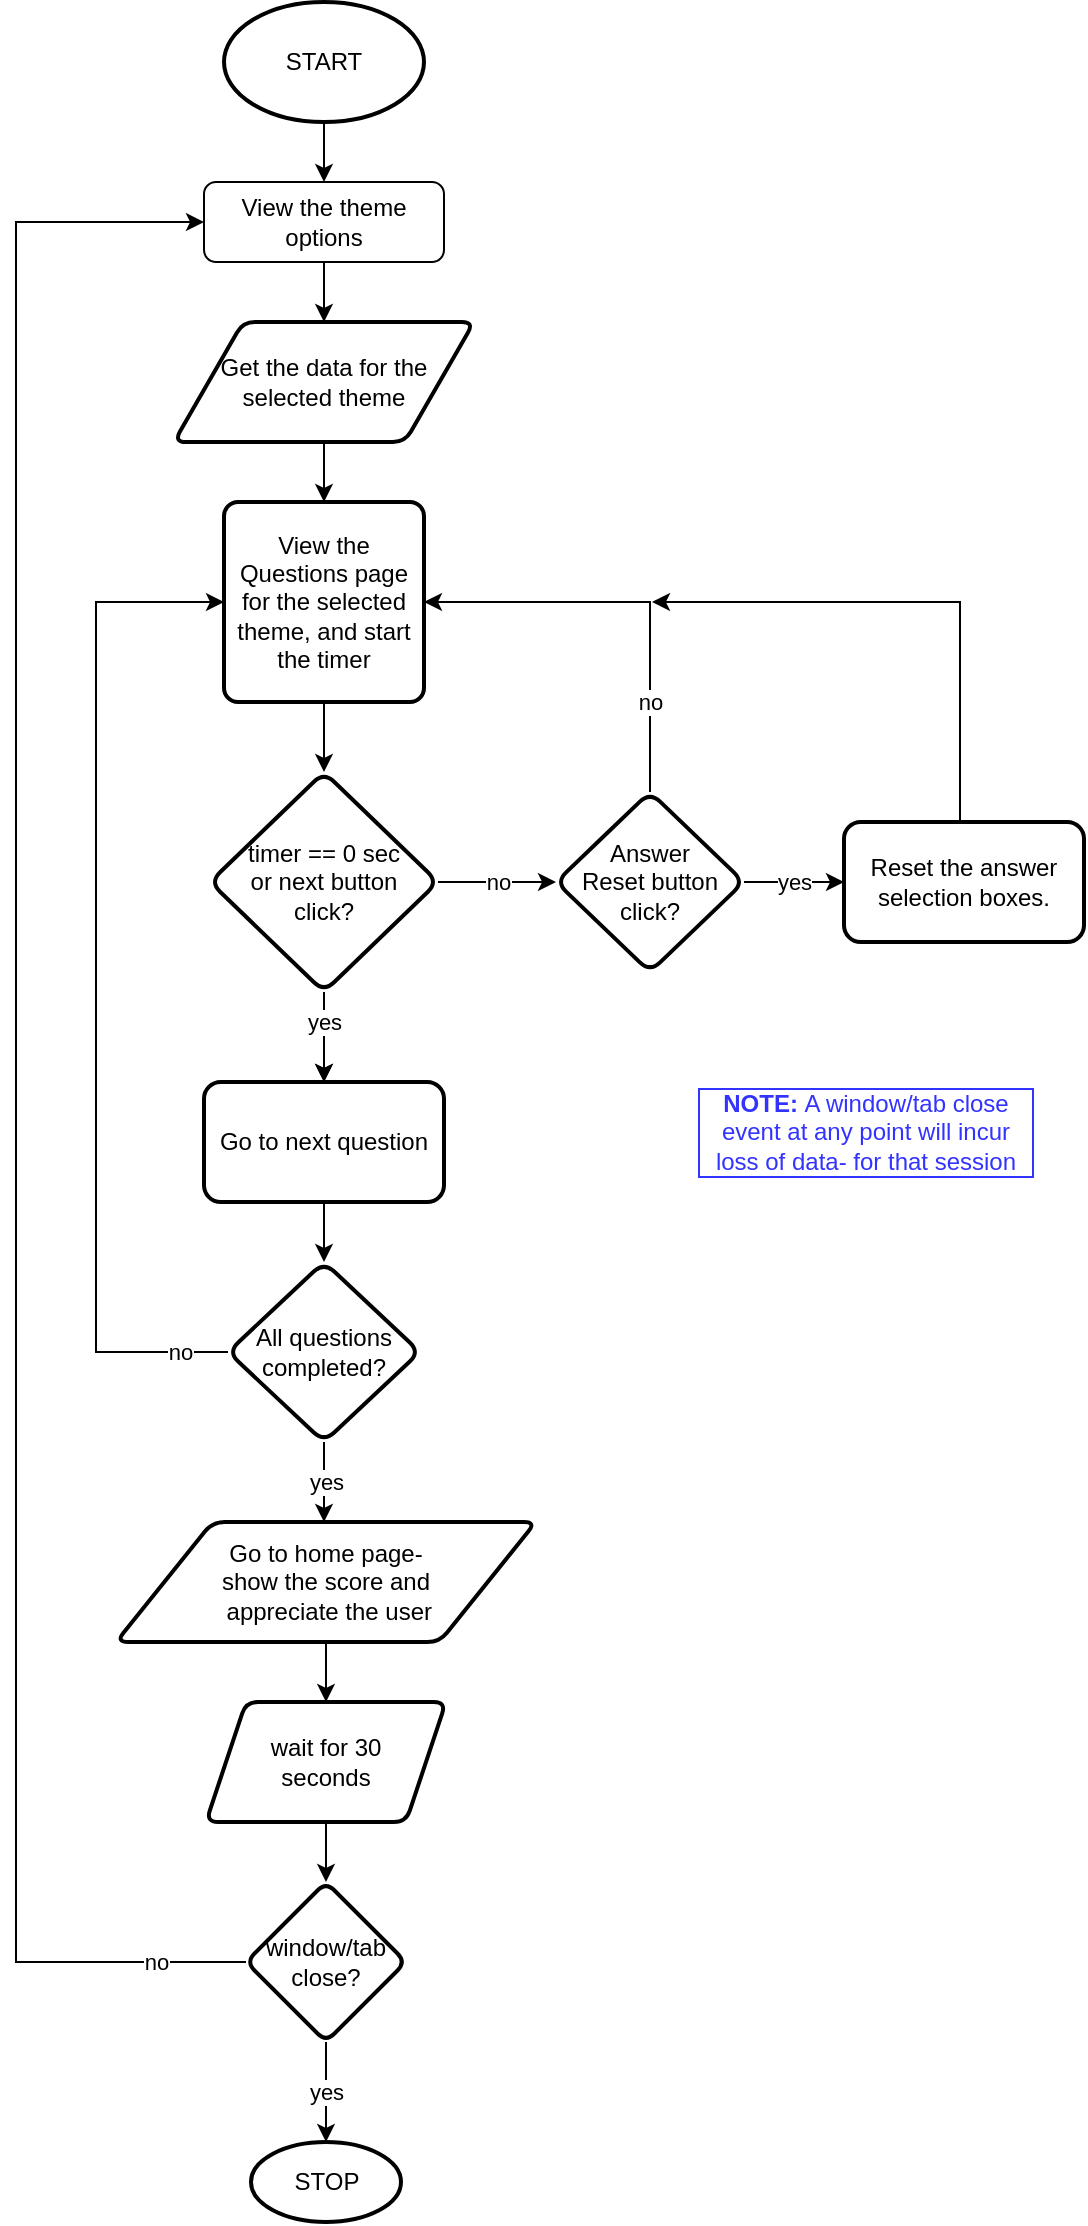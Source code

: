 <mxfile version="13.8.0" type="device"><diagram id="C5RBs43oDa-KdzZeNtuy" name="Page-1"><mxGraphModel dx="1422" dy="794" grid="1" gridSize="10" guides="1" tooltips="1" connect="1" arrows="1" fold="1" page="1" pageScale="1" pageWidth="827" pageHeight="1169" math="0" shadow="0"><root><mxCell id="WIyWlLk6GJQsqaUBKTNV-0"/><mxCell id="WIyWlLk6GJQsqaUBKTNV-1" parent="WIyWlLk6GJQsqaUBKTNV-0"/><mxCell id="Nvtpp5sVTVhxdiCfOPHI-3" style="edgeStyle=orthogonalEdgeStyle;rounded=0;orthogonalLoop=1;jettySize=auto;html=1;exitX=0.5;exitY=1;exitDx=0;exitDy=0;" edge="1" parent="WIyWlLk6GJQsqaUBKTNV-1" source="WIyWlLk6GJQsqaUBKTNV-3" target="Nvtpp5sVTVhxdiCfOPHI-2"><mxGeometry relative="1" as="geometry"/></mxCell><mxCell id="WIyWlLk6GJQsqaUBKTNV-3" value="View the theme options" style="rounded=1;whiteSpace=wrap;html=1;fontSize=12;glass=0;strokeWidth=1;shadow=0;" parent="WIyWlLk6GJQsqaUBKTNV-1" vertex="1"><mxGeometry x="254" y="120" width="120" height="40" as="geometry"/></mxCell><mxCell id="Nvtpp5sVTVhxdiCfOPHI-1" style="edgeStyle=orthogonalEdgeStyle;rounded=0;orthogonalLoop=1;jettySize=auto;html=1;exitX=0.5;exitY=1;exitDx=0;exitDy=0;exitPerimeter=0;entryX=0.5;entryY=0;entryDx=0;entryDy=0;" edge="1" parent="WIyWlLk6GJQsqaUBKTNV-1" source="Nvtpp5sVTVhxdiCfOPHI-0" target="WIyWlLk6GJQsqaUBKTNV-3"><mxGeometry relative="1" as="geometry"/></mxCell><mxCell id="Nvtpp5sVTVhxdiCfOPHI-0" value="START" style="strokeWidth=2;html=1;shape=mxgraph.flowchart.start_1;whiteSpace=wrap;" vertex="1" parent="WIyWlLk6GJQsqaUBKTNV-1"><mxGeometry x="264" y="30" width="100" height="60" as="geometry"/></mxCell><mxCell id="Nvtpp5sVTVhxdiCfOPHI-5" style="edgeStyle=orthogonalEdgeStyle;rounded=0;orthogonalLoop=1;jettySize=auto;html=1;exitX=0.5;exitY=1;exitDx=0;exitDy=0;" edge="1" parent="WIyWlLk6GJQsqaUBKTNV-1" source="Nvtpp5sVTVhxdiCfOPHI-2" target="Nvtpp5sVTVhxdiCfOPHI-4"><mxGeometry relative="1" as="geometry"/></mxCell><mxCell id="Nvtpp5sVTVhxdiCfOPHI-2" value="Get the data for the selected theme" style="shape=parallelogram;html=1;strokeWidth=2;perimeter=parallelogramPerimeter;whiteSpace=wrap;rounded=1;arcSize=12;size=0.23;" vertex="1" parent="WIyWlLk6GJQsqaUBKTNV-1"><mxGeometry x="239" y="190" width="150" height="60" as="geometry"/></mxCell><mxCell id="Nvtpp5sVTVhxdiCfOPHI-7" value="" style="edgeStyle=orthogonalEdgeStyle;rounded=0;orthogonalLoop=1;jettySize=auto;html=1;" edge="1" parent="WIyWlLk6GJQsqaUBKTNV-1" source="Nvtpp5sVTVhxdiCfOPHI-4" target="Nvtpp5sVTVhxdiCfOPHI-6"><mxGeometry relative="1" as="geometry"/></mxCell><mxCell id="Nvtpp5sVTVhxdiCfOPHI-4" value="View the Questions page for the selected theme, and start the timer" style="rounded=1;whiteSpace=wrap;html=1;absoluteArcSize=1;arcSize=14;strokeWidth=2;" vertex="1" parent="WIyWlLk6GJQsqaUBKTNV-1"><mxGeometry x="264" y="280" width="100" height="100" as="geometry"/></mxCell><mxCell id="Nvtpp5sVTVhxdiCfOPHI-9" value="" style="edgeStyle=orthogonalEdgeStyle;rounded=0;orthogonalLoop=1;jettySize=auto;html=1;" edge="1" parent="WIyWlLk6GJQsqaUBKTNV-1" source="Nvtpp5sVTVhxdiCfOPHI-6" target="Nvtpp5sVTVhxdiCfOPHI-8"><mxGeometry relative="1" as="geometry"/></mxCell><mxCell id="Nvtpp5sVTVhxdiCfOPHI-10" value="yes" style="edgeStyle=orthogonalEdgeStyle;rounded=0;orthogonalLoop=1;jettySize=auto;html=1;" edge="1" parent="WIyWlLk6GJQsqaUBKTNV-1" source="Nvtpp5sVTVhxdiCfOPHI-6" target="Nvtpp5sVTVhxdiCfOPHI-8"><mxGeometry x="-0.333" relative="1" as="geometry"><mxPoint as="offset"/></mxGeometry></mxCell><mxCell id="Nvtpp5sVTVhxdiCfOPHI-14" value="no" style="edgeStyle=orthogonalEdgeStyle;rounded=0;orthogonalLoop=1;jettySize=auto;html=1;" edge="1" parent="WIyWlLk6GJQsqaUBKTNV-1" source="Nvtpp5sVTVhxdiCfOPHI-6" target="Nvtpp5sVTVhxdiCfOPHI-13"><mxGeometry relative="1" as="geometry"/></mxCell><mxCell id="Nvtpp5sVTVhxdiCfOPHI-6" value="timer == 0 sec &lt;br&gt;or next button &lt;br&gt;click?" style="rhombus;whiteSpace=wrap;html=1;rounded=1;strokeWidth=2;arcSize=14;" vertex="1" parent="WIyWlLk6GJQsqaUBKTNV-1"><mxGeometry x="257" y="415" width="114" height="110" as="geometry"/></mxCell><mxCell id="Nvtpp5sVTVhxdiCfOPHI-20" value="" style="edgeStyle=orthogonalEdgeStyle;rounded=0;orthogonalLoop=1;jettySize=auto;html=1;" edge="1" parent="WIyWlLk6GJQsqaUBKTNV-1" source="Nvtpp5sVTVhxdiCfOPHI-8" target="Nvtpp5sVTVhxdiCfOPHI-19"><mxGeometry relative="1" as="geometry"/></mxCell><mxCell id="Nvtpp5sVTVhxdiCfOPHI-8" value="Go to next question" style="whiteSpace=wrap;html=1;rounded=1;strokeWidth=2;arcSize=14;" vertex="1" parent="WIyWlLk6GJQsqaUBKTNV-1"><mxGeometry x="254" y="570" width="120" height="60" as="geometry"/></mxCell><mxCell id="Nvtpp5sVTVhxdiCfOPHI-15" value="no" style="edgeStyle=orthogonalEdgeStyle;rounded=0;orthogonalLoop=1;jettySize=auto;html=1;exitX=0.5;exitY=0;exitDx=0;exitDy=0;entryX=1;entryY=0.5;entryDx=0;entryDy=0;" edge="1" parent="WIyWlLk6GJQsqaUBKTNV-1" source="Nvtpp5sVTVhxdiCfOPHI-13" target="Nvtpp5sVTVhxdiCfOPHI-4"><mxGeometry x="-0.567" relative="1" as="geometry"><mxPoint x="360" y="290" as="targetPoint"/><mxPoint x="477" y="455" as="sourcePoint"/><Array as="points"><mxPoint x="477" y="330"/></Array><mxPoint as="offset"/></mxGeometry></mxCell><mxCell id="Nvtpp5sVTVhxdiCfOPHI-17" value="yes" style="edgeStyle=orthogonalEdgeStyle;rounded=0;orthogonalLoop=1;jettySize=auto;html=1;" edge="1" parent="WIyWlLk6GJQsqaUBKTNV-1" source="Nvtpp5sVTVhxdiCfOPHI-13" target="Nvtpp5sVTVhxdiCfOPHI-16"><mxGeometry relative="1" as="geometry"/></mxCell><mxCell id="Nvtpp5sVTVhxdiCfOPHI-13" value="Answer&lt;br&gt;Reset button click?" style="rhombus;whiteSpace=wrap;html=1;rounded=1;strokeWidth=2;arcSize=14;" vertex="1" parent="WIyWlLk6GJQsqaUBKTNV-1"><mxGeometry x="430" y="425" width="94" height="90" as="geometry"/></mxCell><mxCell id="Nvtpp5sVTVhxdiCfOPHI-35" style="edgeStyle=orthogonalEdgeStyle;rounded=0;orthogonalLoop=1;jettySize=auto;html=1;exitX=0.5;exitY=0;exitDx=0;exitDy=0;" edge="1" parent="WIyWlLk6GJQsqaUBKTNV-1"><mxGeometry relative="1" as="geometry"><mxPoint x="478" y="330" as="targetPoint"/><mxPoint x="632" y="440" as="sourcePoint"/><Array as="points"><mxPoint x="632" y="330"/></Array></mxGeometry></mxCell><mxCell id="Nvtpp5sVTVhxdiCfOPHI-16" value="Reset the answer selection boxes." style="whiteSpace=wrap;html=1;rounded=1;strokeWidth=2;arcSize=14;" vertex="1" parent="WIyWlLk6GJQsqaUBKTNV-1"><mxGeometry x="574" y="440" width="120" height="60" as="geometry"/></mxCell><mxCell id="Nvtpp5sVTVhxdiCfOPHI-21" value="no" style="edgeStyle=orthogonalEdgeStyle;rounded=0;orthogonalLoop=1;jettySize=auto;html=1;exitX=0;exitY=0.5;exitDx=0;exitDy=0;entryX=0;entryY=0.5;entryDx=0;entryDy=0;" edge="1" parent="WIyWlLk6GJQsqaUBKTNV-1" source="Nvtpp5sVTVhxdiCfOPHI-19" target="Nvtpp5sVTVhxdiCfOPHI-4"><mxGeometry x="-0.903" relative="1" as="geometry"><Array as="points"><mxPoint x="200" y="705"/><mxPoint x="200" y="330"/></Array><mxPoint as="offset"/></mxGeometry></mxCell><mxCell id="Nvtpp5sVTVhxdiCfOPHI-23" value="yes" style="edgeStyle=orthogonalEdgeStyle;rounded=0;orthogonalLoop=1;jettySize=auto;html=1;" edge="1" parent="WIyWlLk6GJQsqaUBKTNV-1" source="Nvtpp5sVTVhxdiCfOPHI-19"><mxGeometry relative="1" as="geometry"><mxPoint x="314" y="790" as="targetPoint"/></mxGeometry></mxCell><mxCell id="Nvtpp5sVTVhxdiCfOPHI-19" value="All questions completed?" style="rhombus;whiteSpace=wrap;html=1;rounded=1;strokeWidth=2;arcSize=14;" vertex="1" parent="WIyWlLk6GJQsqaUBKTNV-1"><mxGeometry x="266" y="660" width="96" height="90" as="geometry"/></mxCell><mxCell id="Nvtpp5sVTVhxdiCfOPHI-28" value="" style="edgeStyle=orthogonalEdgeStyle;rounded=0;orthogonalLoop=1;jettySize=auto;html=1;" edge="1" parent="WIyWlLk6GJQsqaUBKTNV-1" source="Nvtpp5sVTVhxdiCfOPHI-26" target="Nvtpp5sVTVhxdiCfOPHI-27"><mxGeometry relative="1" as="geometry"/></mxCell><mxCell id="Nvtpp5sVTVhxdiCfOPHI-26" value="&lt;span&gt;Go to home page- &lt;br&gt;show the score and&lt;br&gt;&amp;nbsp;appreciate the user&lt;/span&gt;" style="shape=parallelogram;html=1;strokeWidth=2;perimeter=parallelogramPerimeter;whiteSpace=wrap;rounded=1;arcSize=12;size=0.23;" vertex="1" parent="WIyWlLk6GJQsqaUBKTNV-1"><mxGeometry x="210" y="790" width="210" height="60" as="geometry"/></mxCell><mxCell id="Nvtpp5sVTVhxdiCfOPHI-31" value="" style="edgeStyle=orthogonalEdgeStyle;rounded=0;orthogonalLoop=1;jettySize=auto;html=1;" edge="1" parent="WIyWlLk6GJQsqaUBKTNV-1" source="Nvtpp5sVTVhxdiCfOPHI-27" target="Nvtpp5sVTVhxdiCfOPHI-30"><mxGeometry relative="1" as="geometry"/></mxCell><mxCell id="Nvtpp5sVTVhxdiCfOPHI-27" value="wait for 30 &lt;br&gt;seconds" style="shape=parallelogram;perimeter=parallelogramPerimeter;whiteSpace=wrap;html=1;fixedSize=1;rounded=1;strokeWidth=2;arcSize=12;" vertex="1" parent="WIyWlLk6GJQsqaUBKTNV-1"><mxGeometry x="255" y="880" width="120" height="60" as="geometry"/></mxCell><mxCell id="Nvtpp5sVTVhxdiCfOPHI-33" value="yes" style="edgeStyle=orthogonalEdgeStyle;rounded=0;orthogonalLoop=1;jettySize=auto;html=1;" edge="1" parent="WIyWlLk6GJQsqaUBKTNV-1" source="Nvtpp5sVTVhxdiCfOPHI-30" target="Nvtpp5sVTVhxdiCfOPHI-32"><mxGeometry relative="1" as="geometry"/></mxCell><mxCell id="Nvtpp5sVTVhxdiCfOPHI-34" value="no" style="edgeStyle=orthogonalEdgeStyle;rounded=0;orthogonalLoop=1;jettySize=auto;html=1;exitX=0;exitY=0.5;exitDx=0;exitDy=0;entryX=0;entryY=0.5;entryDx=0;entryDy=0;" edge="1" parent="WIyWlLk6GJQsqaUBKTNV-1" source="Nvtpp5sVTVhxdiCfOPHI-30" target="WIyWlLk6GJQsqaUBKTNV-3"><mxGeometry x="-0.917" relative="1" as="geometry"><Array as="points"><mxPoint x="160" y="1010"/><mxPoint x="160" y="140"/></Array><mxPoint as="offset"/></mxGeometry></mxCell><mxCell id="Nvtpp5sVTVhxdiCfOPHI-30" value="window/tab close?" style="rhombus;whiteSpace=wrap;html=1;rounded=1;strokeWidth=2;arcSize=12;" vertex="1" parent="WIyWlLk6GJQsqaUBKTNV-1"><mxGeometry x="275" y="970" width="80" height="80" as="geometry"/></mxCell><mxCell id="Nvtpp5sVTVhxdiCfOPHI-32" value="STOP" style="ellipse;whiteSpace=wrap;html=1;rounded=1;strokeWidth=2;arcSize=12;" vertex="1" parent="WIyWlLk6GJQsqaUBKTNV-1"><mxGeometry x="277.5" y="1100" width="75" height="40" as="geometry"/></mxCell><mxCell id="Nvtpp5sVTVhxdiCfOPHI-36" value="&lt;font color=&quot;#3333ff&quot;&gt;&lt;b&gt;NOTE:&amp;nbsp;&lt;/b&gt;A window/tab close event at any point will incur loss of data- for that session&lt;/font&gt;" style="text;html=1;strokeColor=none;fillColor=none;align=center;verticalAlign=middle;whiteSpace=wrap;rounded=0;labelBorderColor=#3333FF;" vertex="1" parent="WIyWlLk6GJQsqaUBKTNV-1"><mxGeometry x="500" y="550" width="170" height="90" as="geometry"/></mxCell></root></mxGraphModel></diagram></mxfile>